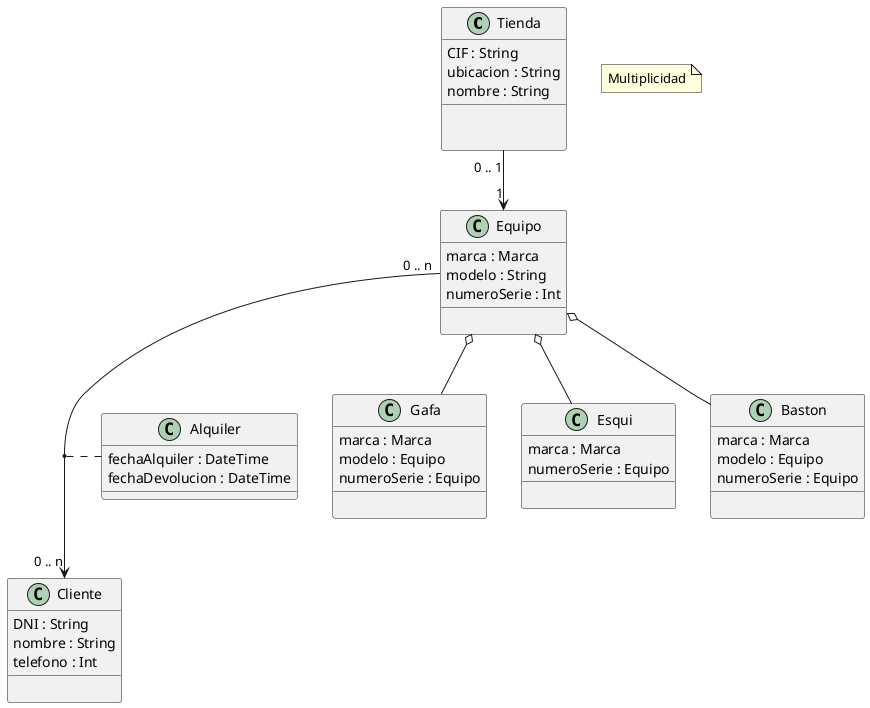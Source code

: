 @startuml

Tienda "0 .. 1" --> "1" Equipo
Equipo o-- Gafa
Equipo o-- Esqui
Equipo o-- Baston
Equipo "0 .. n" --> "0 .. n" Cliente
(Equipo,Cliente) .. Alquiler

class Tienda {
  CIF : String
  ubicacion : String
  nombre : String
  __
  

}

class Equipo {
    marca : Marca
    modelo : String
    numeroSerie : Int
    __

}

class Cliente{
    DNI : String
    nombre : String
    telefono : Int
    __

}

class Baston{
    marca : Marca
    modelo : Equipo
    numeroSerie : Equipo
    __

}

class Gafa{
    marca : Marca
    modelo : Equipo
    numeroSerie : Equipo
    __

}

class Esqui{
    marca : Marca
    numeroSerie : Equipo
    __

}

class Alquiler{
    fechaAlquiler : DateTime
    fechaDevolucion : DateTime
}
note as N1
  Multiplicidad
end note
@enduml
